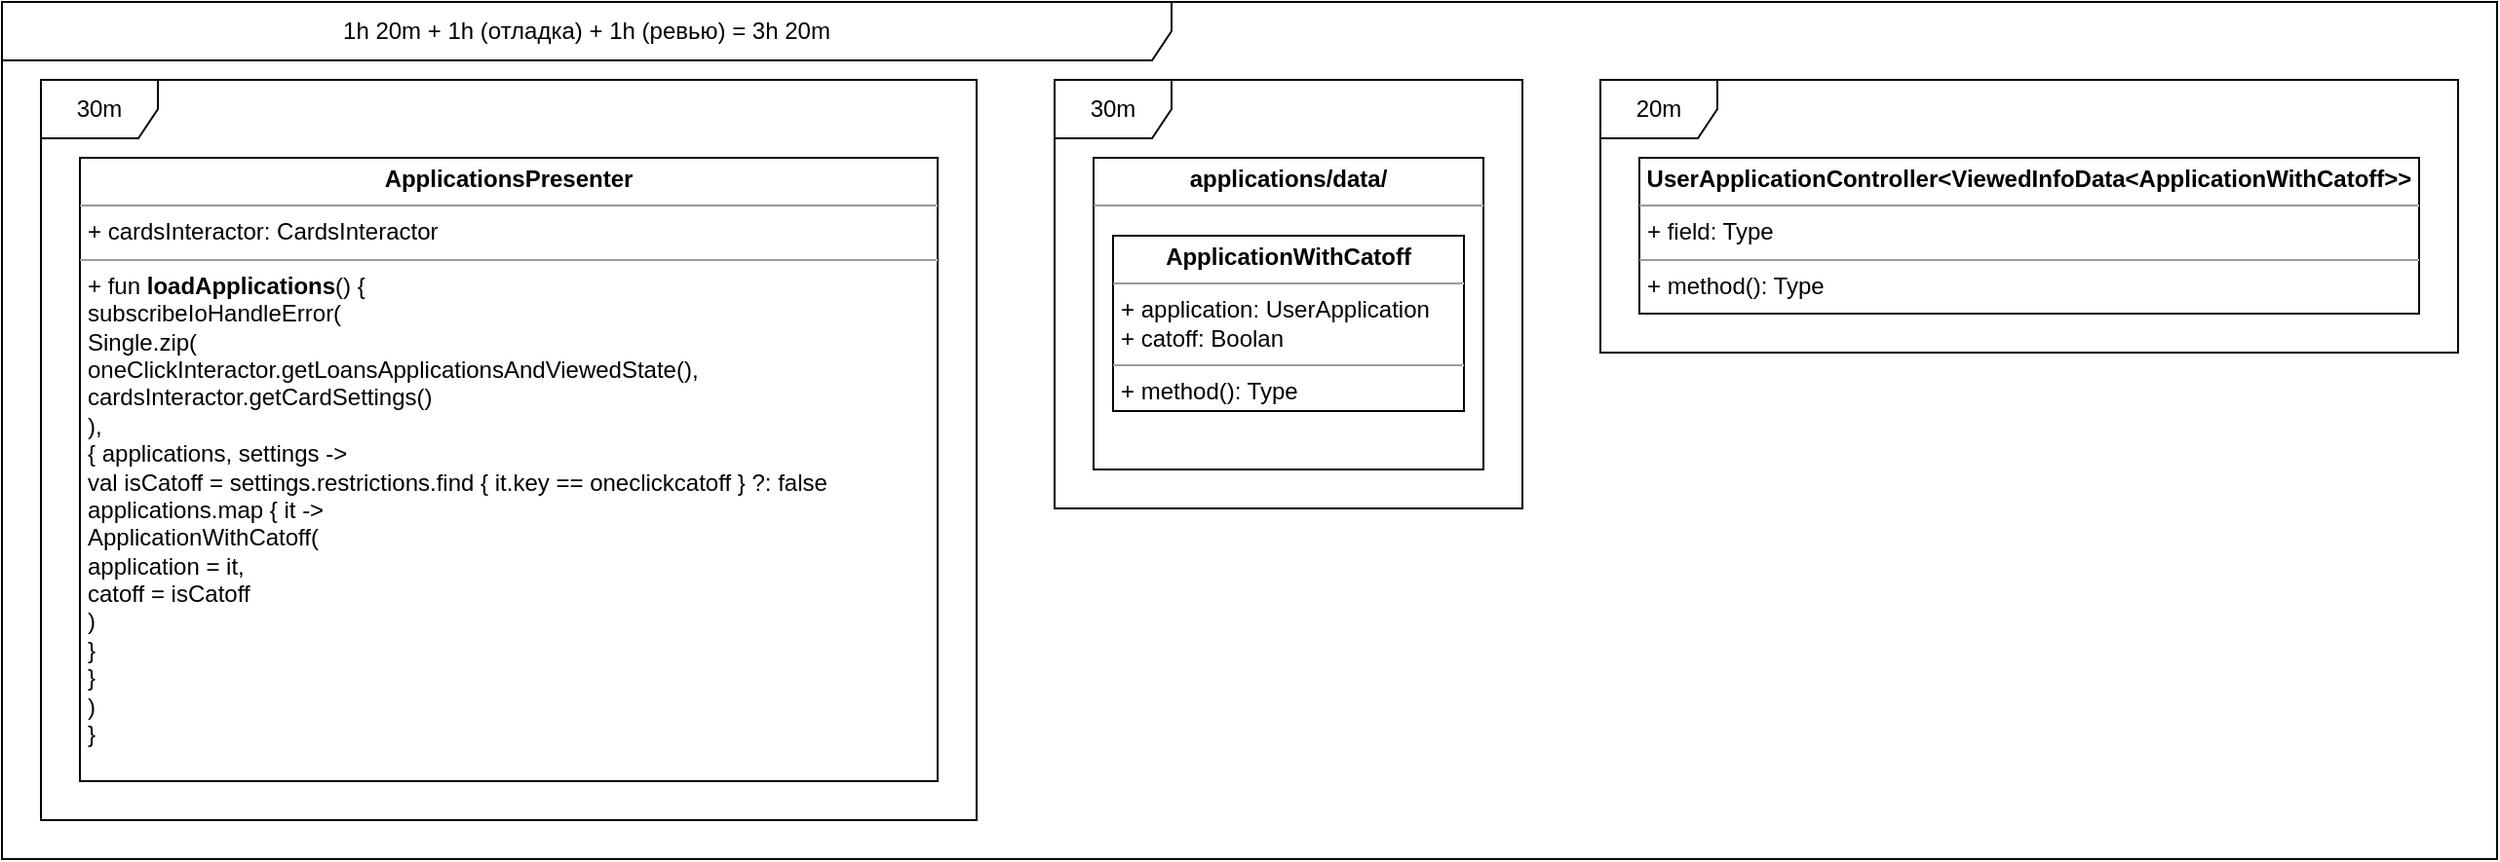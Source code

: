 <mxfile version="16.6.4" type="github">
  <diagram id="Eis_eFVHxR-a4-kXCJjX" name="Page-1">
    <mxGraphModel dx="996" dy="674" grid="1" gridSize="10" guides="1" tooltips="1" connect="1" arrows="1" fold="1" page="1" pageScale="1" pageWidth="827" pageHeight="1169" math="0" shadow="0">
      <root>
        <mxCell id="0" />
        <mxCell id="1" parent="0" />
        <mxCell id="hHCWy-CW16zpLLpsJlLM-5" value="&lt;p style=&quot;margin: 0px ; margin-top: 4px ; text-align: center&quot;&gt;&lt;b&gt;ApplicationsPresenter&lt;/b&gt;&lt;/p&gt;&lt;hr size=&quot;1&quot;&gt;&lt;p style=&quot;margin: 0px ; margin-left: 4px&quot;&gt;+ cardsInteractor: CardsInteractor&lt;br&gt;&lt;/p&gt;&lt;hr size=&quot;1&quot;&gt;&lt;p style=&quot;margin: 0px ; margin-left: 4px&quot;&gt;+ fun &lt;b&gt;loadApplications&lt;/b&gt;() {&lt;/p&gt;&lt;p style=&quot;margin: 0px ; margin-left: 4px&quot;&gt;subscribeIoHandleError(&lt;/p&gt;&lt;p style=&quot;margin: 0px ; margin-left: 4px&quot;&gt;Single.zip(&lt;/p&gt;&lt;p style=&quot;margin: 0px ; margin-left: 4px&quot;&gt;oneClickInteractor.getLoansApplicationsAndViewedState(),&lt;/p&gt;&lt;p style=&quot;margin: 0px ; margin-left: 4px&quot;&gt;cardsInteractor.getCardSettings()&lt;br&gt;&lt;/p&gt;&lt;p style=&quot;margin: 0px ; margin-left: 4px&quot;&gt;),&lt;/p&gt;&lt;p style=&quot;margin: 0px ; margin-left: 4px&quot;&gt;{ applications, settings -&amp;gt;&lt;/p&gt;&lt;p style=&quot;margin: 0px ; margin-left: 4px&quot;&gt;val isCatoff = settings.restrictions.find { it.key == oneclickcatoff } ?: false&lt;br&gt;&lt;/p&gt;&lt;p style=&quot;margin: 0px ; margin-left: 4px&quot;&gt;applications.map { it -&amp;gt;&lt;br&gt;&lt;/p&gt;&lt;p style=&quot;margin: 0px ; margin-left: 4px&quot;&gt;ApplicationWithCatoff(&lt;/p&gt;&lt;p style=&quot;margin: 0px ; margin-left: 4px&quot;&gt;application = it,&lt;/p&gt;&lt;p style=&quot;margin: 0px ; margin-left: 4px&quot;&gt;catoff = isCatoff&lt;/p&gt;&lt;p style=&quot;margin: 0px ; margin-left: 4px&quot;&gt;)&lt;br&gt;&lt;/p&gt;&lt;p style=&quot;margin: 0px ; margin-left: 4px&quot;&gt;}&lt;/p&gt;&lt;p style=&quot;margin: 0px ; margin-left: 4px&quot;&gt;}&lt;br&gt;&lt;/p&gt;&lt;p style=&quot;margin: 0px ; margin-left: 4px&quot;&gt;)&lt;br&gt;&lt;/p&gt;&lt;p style=&quot;margin: 0px ; margin-left: 4px&quot;&gt;}&lt;/p&gt;&lt;p style=&quot;margin: 0px ; margin-left: 4px&quot;&gt;&lt;br&gt;&lt;/p&gt;" style="verticalAlign=top;align=left;overflow=fill;fontSize=12;fontFamily=Helvetica;html=1;" vertex="1" parent="1">
          <mxGeometry x="80" y="80" width="440" height="320" as="geometry" />
        </mxCell>
        <mxCell id="hHCWy-CW16zpLLpsJlLM-6" value="&lt;p style=&quot;margin: 0px ; margin-top: 4px ; text-align: center&quot;&gt;&lt;b&gt;applications/data/&lt;/b&gt;&lt;br&gt;&lt;/p&gt;&lt;hr size=&quot;1&quot;&gt;&lt;div style=&quot;height: 2px&quot;&gt;&lt;/div&gt;" style="verticalAlign=top;align=left;overflow=fill;fontSize=12;fontFamily=Helvetica;html=1;" vertex="1" parent="1">
          <mxGeometry x="600" y="80" width="200" height="160" as="geometry" />
        </mxCell>
        <mxCell id="hHCWy-CW16zpLLpsJlLM-7" value="&lt;p style=&quot;margin: 0px ; margin-top: 4px ; text-align: center&quot;&gt;&lt;b&gt;ApplicationWithCatoff&lt;/b&gt;&lt;/p&gt;&lt;hr size=&quot;1&quot;&gt;&lt;p style=&quot;margin: 0px ; margin-left: 4px&quot;&gt;+ application: UserApplication&lt;/p&gt;&lt;p style=&quot;margin: 0px ; margin-left: 4px&quot;&gt;+ catoff: Boolan&lt;br&gt;&lt;/p&gt;&lt;hr size=&quot;1&quot;&gt;&lt;p style=&quot;margin: 0px ; margin-left: 4px&quot;&gt;+ method(): Type&lt;/p&gt;" style="verticalAlign=top;align=left;overflow=fill;fontSize=12;fontFamily=Helvetica;html=1;" vertex="1" parent="1">
          <mxGeometry x="610" y="120" width="180" height="90" as="geometry" />
        </mxCell>
        <mxCell id="hHCWy-CW16zpLLpsJlLM-8" value="&lt;p style=&quot;margin: 0px ; margin-top: 4px ; text-align: center&quot;&gt;&lt;b&gt;UserApplicationController&amp;lt;ViewedInfoData&amp;lt;ApplicationWithCatoff&amp;gt;&amp;gt;&lt;/b&gt;&lt;/p&gt;&lt;hr size=&quot;1&quot;&gt;&lt;p style=&quot;margin: 0px ; margin-left: 4px&quot;&gt;+ field: Type&lt;/p&gt;&lt;hr size=&quot;1&quot;&gt;&lt;p style=&quot;margin: 0px ; margin-left: 4px&quot;&gt;+ method(): Type&lt;/p&gt;" style="verticalAlign=top;align=left;overflow=fill;fontSize=12;fontFamily=Helvetica;html=1;" vertex="1" parent="1">
          <mxGeometry x="880" y="80" width="400" height="80" as="geometry" />
        </mxCell>
        <mxCell id="hHCWy-CW16zpLLpsJlLM-9" value="30m" style="shape=umlFrame;whiteSpace=wrap;html=1;" vertex="1" parent="1">
          <mxGeometry x="60" y="40" width="480" height="380" as="geometry" />
        </mxCell>
        <mxCell id="hHCWy-CW16zpLLpsJlLM-10" value="30m" style="shape=umlFrame;whiteSpace=wrap;html=1;" vertex="1" parent="1">
          <mxGeometry x="580" y="40" width="240" height="220" as="geometry" />
        </mxCell>
        <mxCell id="hHCWy-CW16zpLLpsJlLM-11" value="20m" style="shape=umlFrame;whiteSpace=wrap;html=1;" vertex="1" parent="1">
          <mxGeometry x="860" y="40" width="440" height="140" as="geometry" />
        </mxCell>
        <mxCell id="hHCWy-CW16zpLLpsJlLM-12" value="1h 20m + 1h (отладка) + 1h (ревью) = 3h 20m" style="shape=umlFrame;whiteSpace=wrap;html=1;width=600;height=30;" vertex="1" parent="1">
          <mxGeometry x="40" width="1280" height="440" as="geometry" />
        </mxCell>
      </root>
    </mxGraphModel>
  </diagram>
</mxfile>
